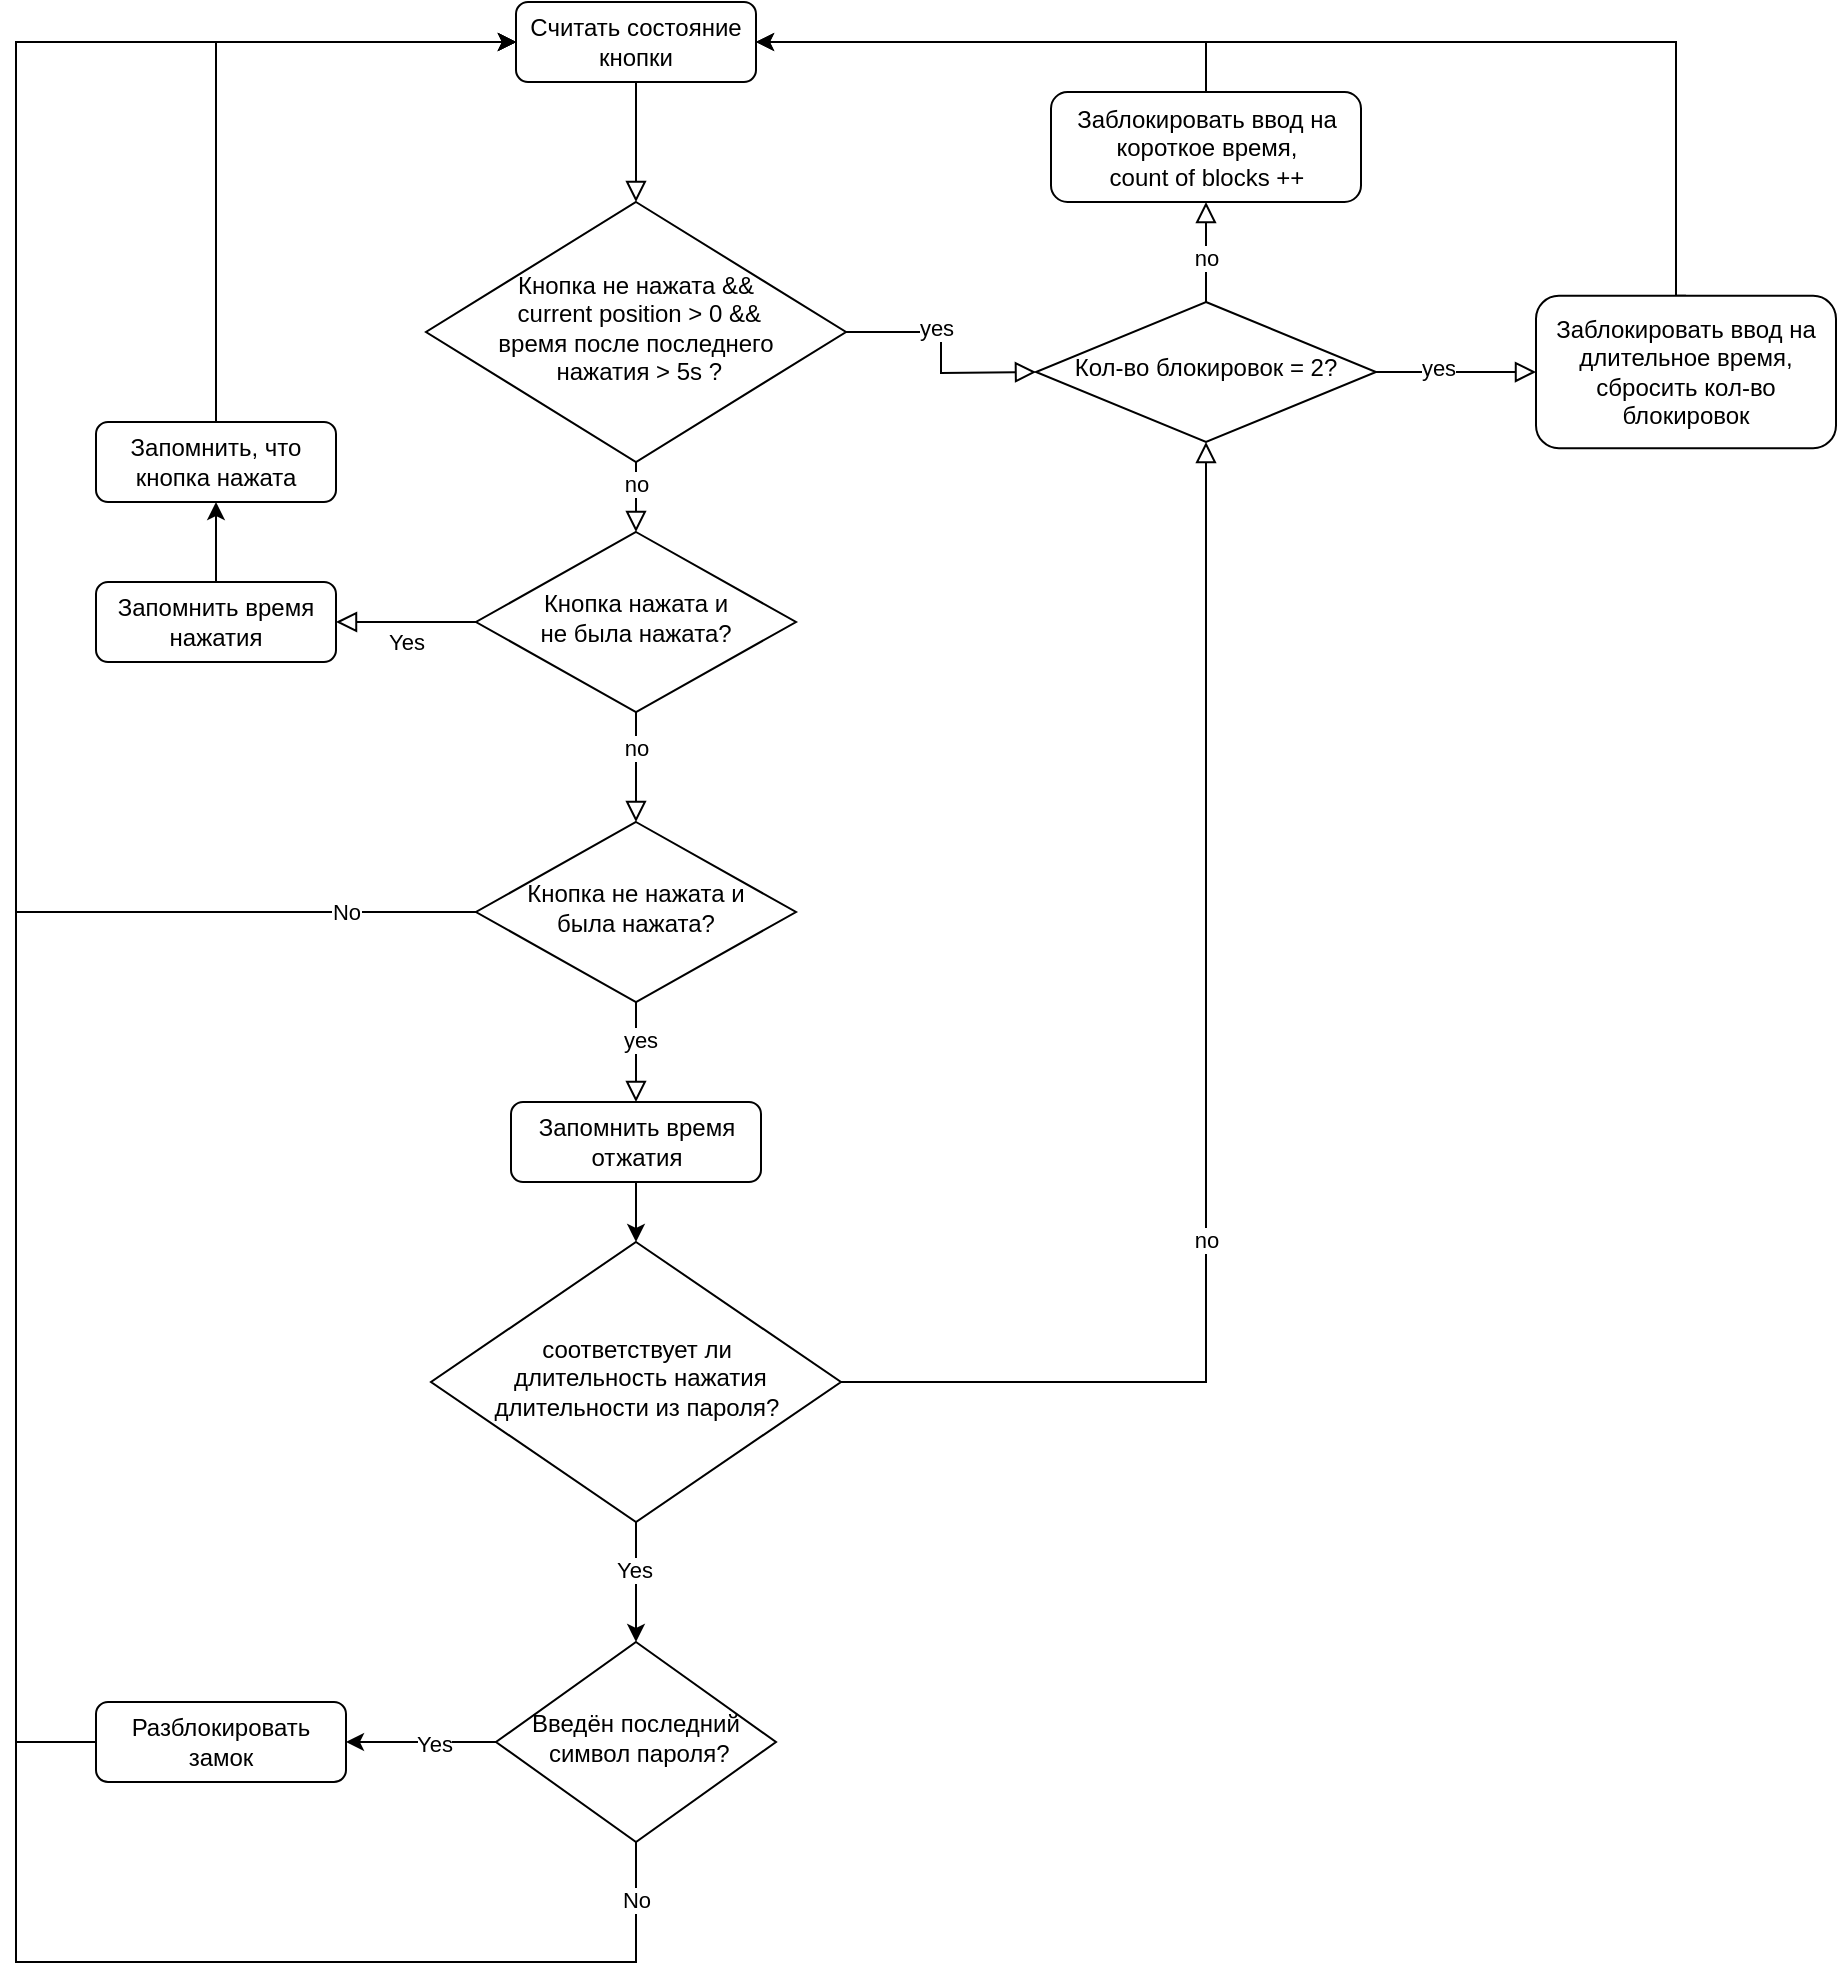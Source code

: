 <mxfile version="15.2.9" type="device"><diagram id="C5RBs43oDa-KdzZeNtuy" name="Page-1"><mxGraphModel dx="2763" dy="1127" grid="1" gridSize="10" guides="1" tooltips="1" connect="1" arrows="1" fold="1" page="1" pageScale="1" pageWidth="827" pageHeight="1169" math="0" shadow="0"><root><mxCell id="WIyWlLk6GJQsqaUBKTNV-0"/><mxCell id="WIyWlLk6GJQsqaUBKTNV-1" parent="WIyWlLk6GJQsqaUBKTNV-0"/><mxCell id="WIyWlLk6GJQsqaUBKTNV-2" value="" style="rounded=0;html=1;jettySize=auto;orthogonalLoop=1;fontSize=11;endArrow=block;endFill=0;endSize=8;strokeWidth=1;shadow=0;labelBackgroundColor=none;edgeStyle=orthogonalEdgeStyle;" parent="WIyWlLk6GJQsqaUBKTNV-1" source="WIyWlLk6GJQsqaUBKTNV-3" target="WIyWlLk6GJQsqaUBKTNV-6" edge="1"><mxGeometry relative="1" as="geometry"/></mxCell><mxCell id="WIyWlLk6GJQsqaUBKTNV-3" value="Считать состояние кнопки" style="rounded=1;whiteSpace=wrap;html=1;fontSize=12;glass=0;strokeWidth=1;shadow=0;" parent="WIyWlLk6GJQsqaUBKTNV-1" vertex="1"><mxGeometry x="160" y="70" width="120" height="40" as="geometry"/></mxCell><mxCell id="WIyWlLk6GJQsqaUBKTNV-6" value="Кнопка не нажата &amp;amp;&amp;amp;&lt;br&gt;&amp;nbsp;current position &amp;gt; 0 &amp;amp;&amp;amp;&lt;br&gt;время после последнего&lt;br&gt;&amp;nbsp;нажатия &amp;gt; 5s ?" style="rhombus;whiteSpace=wrap;html=1;shadow=0;fontFamily=Helvetica;fontSize=12;align=center;strokeWidth=1;spacing=6;spacingTop=-4;" parent="WIyWlLk6GJQsqaUBKTNV-1" vertex="1"><mxGeometry x="115" y="170" width="210" height="130" as="geometry"/></mxCell><mxCell id="w96xf1DeIEEroXpYMTwV-11" style="edgeStyle=orthogonalEdgeStyle;rounded=0;orthogonalLoop=1;jettySize=auto;html=1;exitX=0.5;exitY=0;exitDx=0;exitDy=0;" edge="1" parent="WIyWlLk6GJQsqaUBKTNV-1" source="WIyWlLk6GJQsqaUBKTNV-7"><mxGeometry relative="1" as="geometry"><mxPoint x="280" y="90" as="targetPoint"/><Array as="points"><mxPoint x="740" y="90"/></Array></mxGeometry></mxCell><mxCell id="WIyWlLk6GJQsqaUBKTNV-7" value="Заблокировать ввод на длительное время,&lt;br&gt;сбросить кол-во блокировок" style="rounded=1;whiteSpace=wrap;html=1;fontSize=12;glass=0;strokeWidth=1;shadow=0;" parent="WIyWlLk6GJQsqaUBKTNV-1" vertex="1"><mxGeometry x="670" y="216.88" width="150" height="76.25" as="geometry"/></mxCell><mxCell id="WIyWlLk6GJQsqaUBKTNV-9" value="Yes" style="edgeStyle=orthogonalEdgeStyle;rounded=0;html=1;jettySize=auto;orthogonalLoop=1;fontSize=11;endArrow=block;endFill=0;endSize=8;strokeWidth=1;shadow=0;labelBackgroundColor=none;" parent="WIyWlLk6GJQsqaUBKTNV-1" source="WIyWlLk6GJQsqaUBKTNV-10" target="WIyWlLk6GJQsqaUBKTNV-12" edge="1"><mxGeometry y="10" relative="1" as="geometry"><mxPoint as="offset"/></mxGeometry></mxCell><mxCell id="WIyWlLk6GJQsqaUBKTNV-10" value="Кнопка нажата и &lt;br&gt;не была нажата?" style="rhombus;whiteSpace=wrap;html=1;shadow=0;fontFamily=Helvetica;fontSize=12;align=center;strokeWidth=1;spacing=6;spacingTop=-4;" parent="WIyWlLk6GJQsqaUBKTNV-1" vertex="1"><mxGeometry x="140" y="335" width="160" height="90" as="geometry"/></mxCell><mxCell id="w96xf1DeIEEroXpYMTwV-18" style="edgeStyle=orthogonalEdgeStyle;rounded=0;orthogonalLoop=1;jettySize=auto;html=1;exitX=0.5;exitY=0;exitDx=0;exitDy=0;entryX=0.5;entryY=1;entryDx=0;entryDy=0;" edge="1" parent="WIyWlLk6GJQsqaUBKTNV-1" source="WIyWlLk6GJQsqaUBKTNV-12" target="w96xf1DeIEEroXpYMTwV-17"><mxGeometry relative="1" as="geometry"/></mxCell><mxCell id="WIyWlLk6GJQsqaUBKTNV-12" value="Запомнить время нажатия" style="rounded=1;whiteSpace=wrap;html=1;fontSize=12;glass=0;strokeWidth=1;shadow=0;" parent="WIyWlLk6GJQsqaUBKTNV-1" vertex="1"><mxGeometry x="-50" y="360" width="120" height="40" as="geometry"/></mxCell><mxCell id="w96xf1DeIEEroXpYMTwV-0" style="edgeStyle=orthogonalEdgeStyle;rounded=0;html=1;jettySize=auto;orthogonalLoop=1;entryX=0;entryY=0.5;entryDx=0;entryDy=0;exitX=0.5;exitY=1;exitDx=0;exitDy=0;" edge="1" parent="WIyWlLk6GJQsqaUBKTNV-1" source="w96xf1DeIEEroXpYMTwV-38" target="WIyWlLk6GJQsqaUBKTNV-3"><mxGeometry relative="1" as="geometry"><mxPoint x="430" y="1020" as="sourcePoint"/><mxPoint x="410" y="455" as="targetPoint"/><Array as="points"><mxPoint x="220" y="1050"/><mxPoint x="-90" y="1050"/><mxPoint x="-90" y="90"/></Array></mxGeometry></mxCell><mxCell id="w96xf1DeIEEroXpYMTwV-34" value="No" style="edgeLabel;html=1;align=center;verticalAlign=middle;resizable=0;points=[];" vertex="1" connectable="0" parent="w96xf1DeIEEroXpYMTwV-0"><mxGeometry x="-0.968" y="3" relative="1" as="geometry"><mxPoint x="-3" y="3" as="offset"/></mxGeometry></mxCell><mxCell id="w96xf1DeIEEroXpYMTwV-2" value="" style="rounded=0;html=1;jettySize=auto;orthogonalLoop=1;fontSize=11;endArrow=block;endFill=0;endSize=8;strokeWidth=1;shadow=0;labelBackgroundColor=none;edgeStyle=orthogonalEdgeStyle;exitX=1;exitY=0.5;exitDx=0;exitDy=0;" edge="1" parent="WIyWlLk6GJQsqaUBKTNV-1" source="WIyWlLk6GJQsqaUBKTNV-6"><mxGeometry relative="1" as="geometry"><mxPoint x="230" y="130" as="sourcePoint"/><mxPoint x="420" y="255" as="targetPoint"/></mxGeometry></mxCell><mxCell id="w96xf1DeIEEroXpYMTwV-3" value="yes" style="edgeLabel;html=1;align=center;verticalAlign=middle;resizable=0;points=[];" vertex="1" connectable="0" parent="w96xf1DeIEEroXpYMTwV-2"><mxGeometry x="-0.231" y="2" relative="1" as="geometry"><mxPoint as="offset"/></mxGeometry></mxCell><mxCell id="w96xf1DeIEEroXpYMTwV-4" value="Кол-во блокировок = 2?" style="rhombus;whiteSpace=wrap;html=1;shadow=0;fontFamily=Helvetica;fontSize=12;align=center;strokeWidth=1;spacing=6;spacingTop=-4;" vertex="1" parent="WIyWlLk6GJQsqaUBKTNV-1"><mxGeometry x="420" y="220" width="170" height="70" as="geometry"/></mxCell><mxCell id="w96xf1DeIEEroXpYMTwV-5" value="" style="rounded=0;html=1;jettySize=auto;orthogonalLoop=1;fontSize=11;endArrow=block;endFill=0;endSize=8;strokeWidth=1;shadow=0;labelBackgroundColor=none;edgeStyle=orthogonalEdgeStyle;entryX=0;entryY=0.5;entryDx=0;entryDy=0;exitX=1;exitY=0.5;exitDx=0;exitDy=0;" edge="1" parent="WIyWlLk6GJQsqaUBKTNV-1" source="w96xf1DeIEEroXpYMTwV-4" target="WIyWlLk6GJQsqaUBKTNV-7"><mxGeometry relative="1" as="geometry"><mxPoint x="610" y="270" as="sourcePoint"/><mxPoint x="430" y="265" as="targetPoint"/></mxGeometry></mxCell><mxCell id="w96xf1DeIEEroXpYMTwV-6" value="yes" style="edgeLabel;html=1;align=center;verticalAlign=middle;resizable=0;points=[];" vertex="1" connectable="0" parent="w96xf1DeIEEroXpYMTwV-5"><mxGeometry x="-0.231" y="2" relative="1" as="geometry"><mxPoint as="offset"/></mxGeometry></mxCell><mxCell id="w96xf1DeIEEroXpYMTwV-10" style="edgeStyle=orthogonalEdgeStyle;rounded=0;orthogonalLoop=1;jettySize=auto;html=1;exitX=0.5;exitY=0;exitDx=0;exitDy=0;entryX=1;entryY=0.5;entryDx=0;entryDy=0;" edge="1" parent="WIyWlLk6GJQsqaUBKTNV-1" source="w96xf1DeIEEroXpYMTwV-7" target="WIyWlLk6GJQsqaUBKTNV-3"><mxGeometry relative="1" as="geometry"/></mxCell><mxCell id="w96xf1DeIEEroXpYMTwV-7" value="Заблокировать ввод на короткое время,&lt;br&gt;count of blocks ++" style="rounded=1;whiteSpace=wrap;html=1;fontSize=12;glass=0;strokeWidth=1;shadow=0;" vertex="1" parent="WIyWlLk6GJQsqaUBKTNV-1"><mxGeometry x="427.5" y="115" width="155" height="55" as="geometry"/></mxCell><mxCell id="w96xf1DeIEEroXpYMTwV-8" value="" style="rounded=0;html=1;jettySize=auto;orthogonalLoop=1;fontSize=11;endArrow=block;endFill=0;endSize=8;strokeWidth=1;shadow=0;labelBackgroundColor=none;edgeStyle=orthogonalEdgeStyle;exitX=0.5;exitY=0;exitDx=0;exitDy=0;entryX=0.5;entryY=1;entryDx=0;entryDy=0;" edge="1" parent="WIyWlLk6GJQsqaUBKTNV-1" source="w96xf1DeIEEroXpYMTwV-4" target="w96xf1DeIEEroXpYMTwV-7"><mxGeometry relative="1" as="geometry"><mxPoint x="570" y="200" as="sourcePoint"/><mxPoint x="570" y="200" as="targetPoint"/><Array as="points"><mxPoint x="505" y="190"/><mxPoint x="505" y="190"/></Array></mxGeometry></mxCell><mxCell id="w96xf1DeIEEroXpYMTwV-9" value="no" style="edgeLabel;html=1;align=center;verticalAlign=middle;resizable=0;points=[];" vertex="1" connectable="0" parent="w96xf1DeIEEroXpYMTwV-8"><mxGeometry x="-0.231" y="2" relative="1" as="geometry"><mxPoint x="2" y="-3" as="offset"/></mxGeometry></mxCell><mxCell id="w96xf1DeIEEroXpYMTwV-14" value="" style="rounded=0;html=1;jettySize=auto;orthogonalLoop=1;fontSize=11;endArrow=block;endFill=0;endSize=8;strokeWidth=1;shadow=0;labelBackgroundColor=none;edgeStyle=orthogonalEdgeStyle;entryX=0.5;entryY=0;entryDx=0;entryDy=0;exitX=0.5;exitY=1;exitDx=0;exitDy=0;" edge="1" parent="WIyWlLk6GJQsqaUBKTNV-1" source="WIyWlLk6GJQsqaUBKTNV-6" target="WIyWlLk6GJQsqaUBKTNV-10"><mxGeometry relative="1" as="geometry"><mxPoint x="220" y="240" as="sourcePoint"/><mxPoint x="379.5" y="250" as="targetPoint"/><Array as="points"/></mxGeometry></mxCell><mxCell id="w96xf1DeIEEroXpYMTwV-15" value="no" style="edgeLabel;html=1;align=center;verticalAlign=middle;resizable=0;points=[];" vertex="1" connectable="0" parent="w96xf1DeIEEroXpYMTwV-14"><mxGeometry x="-0.231" y="2" relative="1" as="geometry"><mxPoint x="-2" y="-3" as="offset"/></mxGeometry></mxCell><mxCell id="w96xf1DeIEEroXpYMTwV-19" style="edgeStyle=orthogonalEdgeStyle;rounded=0;orthogonalLoop=1;jettySize=auto;html=1;exitX=0.5;exitY=0;exitDx=0;exitDy=0;entryX=0;entryY=0.5;entryDx=0;entryDy=0;" edge="1" parent="WIyWlLk6GJQsqaUBKTNV-1" source="w96xf1DeIEEroXpYMTwV-17" target="WIyWlLk6GJQsqaUBKTNV-3"><mxGeometry relative="1" as="geometry"/></mxCell><mxCell id="w96xf1DeIEEroXpYMTwV-17" value="Запомнить, что кнопка нажата" style="rounded=1;whiteSpace=wrap;html=1;fontSize=12;glass=0;strokeWidth=1;shadow=0;" vertex="1" parent="WIyWlLk6GJQsqaUBKTNV-1"><mxGeometry x="-50" y="280" width="120" height="40" as="geometry"/></mxCell><mxCell id="w96xf1DeIEEroXpYMTwV-23" style="edgeStyle=orthogonalEdgeStyle;rounded=0;orthogonalLoop=1;jettySize=auto;html=1;exitX=0;exitY=0.5;exitDx=0;exitDy=0;entryX=0;entryY=0.5;entryDx=0;entryDy=0;" edge="1" parent="WIyWlLk6GJQsqaUBKTNV-1" source="w96xf1DeIEEroXpYMTwV-20" target="WIyWlLk6GJQsqaUBKTNV-3"><mxGeometry relative="1" as="geometry"><Array as="points"><mxPoint x="-90" y="525"/><mxPoint x="-90" y="90"/></Array></mxGeometry></mxCell><mxCell id="w96xf1DeIEEroXpYMTwV-25" value="No" style="edgeLabel;html=1;align=center;verticalAlign=middle;resizable=0;points=[];" vertex="1" connectable="0" parent="w96xf1DeIEEroXpYMTwV-23"><mxGeometry x="-0.846" y="-2" relative="1" as="geometry"><mxPoint x="5" y="2" as="offset"/></mxGeometry></mxCell><mxCell id="w96xf1DeIEEroXpYMTwV-20" value="Кнопка не нажата и &lt;br&gt;была нажата?" style="rhombus;whiteSpace=wrap;html=1;shadow=0;fontFamily=Helvetica;fontSize=12;align=center;strokeWidth=1;spacing=6;spacingTop=-4;" vertex="1" parent="WIyWlLk6GJQsqaUBKTNV-1"><mxGeometry x="140" y="480" width="160" height="90" as="geometry"/></mxCell><mxCell id="w96xf1DeIEEroXpYMTwV-21" value="" style="rounded=0;html=1;jettySize=auto;orthogonalLoop=1;fontSize=11;endArrow=block;endFill=0;endSize=8;strokeWidth=1;shadow=0;labelBackgroundColor=none;edgeStyle=orthogonalEdgeStyle;entryX=0.5;entryY=0;entryDx=0;entryDy=0;exitX=0.5;exitY=1;exitDx=0;exitDy=0;" edge="1" parent="WIyWlLk6GJQsqaUBKTNV-1" source="WIyWlLk6GJQsqaUBKTNV-10" target="w96xf1DeIEEroXpYMTwV-20"><mxGeometry relative="1" as="geometry"><mxPoint x="260" y="440" as="sourcePoint"/><mxPoint x="260" y="495" as="targetPoint"/><Array as="points"><mxPoint x="220" y="450"/><mxPoint x="220" y="450"/></Array></mxGeometry></mxCell><mxCell id="w96xf1DeIEEroXpYMTwV-22" value="no" style="edgeLabel;html=1;align=center;verticalAlign=middle;resizable=0;points=[];" vertex="1" connectable="0" parent="w96xf1DeIEEroXpYMTwV-21"><mxGeometry x="-0.231" y="2" relative="1" as="geometry"><mxPoint x="-2" y="-3" as="offset"/></mxGeometry></mxCell><mxCell id="w96xf1DeIEEroXpYMTwV-33" style="edgeStyle=orthogonalEdgeStyle;rounded=0;orthogonalLoop=1;jettySize=auto;html=1;exitX=0.5;exitY=1;exitDx=0;exitDy=0;entryX=0.5;entryY=0;entryDx=0;entryDy=0;" edge="1" parent="WIyWlLk6GJQsqaUBKTNV-1" source="w96xf1DeIEEroXpYMTwV-27" target="w96xf1DeIEEroXpYMTwV-32"><mxGeometry relative="1" as="geometry"/></mxCell><mxCell id="w96xf1DeIEEroXpYMTwV-27" value="Запомнить время отжатия" style="rounded=1;whiteSpace=wrap;html=1;fontSize=12;glass=0;strokeWidth=1;shadow=0;" vertex="1" parent="WIyWlLk6GJQsqaUBKTNV-1"><mxGeometry x="157.5" y="620" width="125" height="40" as="geometry"/></mxCell><mxCell id="w96xf1DeIEEroXpYMTwV-29" value="" style="rounded=0;html=1;jettySize=auto;orthogonalLoop=1;fontSize=11;endArrow=block;endFill=0;endSize=8;strokeWidth=1;shadow=0;labelBackgroundColor=none;edgeStyle=orthogonalEdgeStyle;entryX=0.5;entryY=0;entryDx=0;entryDy=0;exitX=0.5;exitY=1;exitDx=0;exitDy=0;" edge="1" parent="WIyWlLk6GJQsqaUBKTNV-1" source="w96xf1DeIEEroXpYMTwV-20" target="w96xf1DeIEEroXpYMTwV-27"><mxGeometry relative="1" as="geometry"><mxPoint x="502.5" y="580" as="sourcePoint"/><mxPoint x="582.5" y="580.005" as="targetPoint"/></mxGeometry></mxCell><mxCell id="w96xf1DeIEEroXpYMTwV-30" value="yes" style="edgeLabel;html=1;align=center;verticalAlign=middle;resizable=0;points=[];" vertex="1" connectable="0" parent="w96xf1DeIEEroXpYMTwV-29"><mxGeometry x="-0.231" y="2" relative="1" as="geometry"><mxPoint as="offset"/></mxGeometry></mxCell><mxCell id="w96xf1DeIEEroXpYMTwV-39" style="edgeStyle=orthogonalEdgeStyle;rounded=0;orthogonalLoop=1;jettySize=auto;html=1;exitX=0.5;exitY=1;exitDx=0;exitDy=0;entryX=0.5;entryY=0;entryDx=0;entryDy=0;" edge="1" parent="WIyWlLk6GJQsqaUBKTNV-1" source="w96xf1DeIEEroXpYMTwV-32" target="w96xf1DeIEEroXpYMTwV-38"><mxGeometry relative="1" as="geometry"/></mxCell><mxCell id="w96xf1DeIEEroXpYMTwV-40" value="Yes" style="edgeLabel;html=1;align=center;verticalAlign=middle;resizable=0;points=[];" vertex="1" connectable="0" parent="w96xf1DeIEEroXpYMTwV-39"><mxGeometry x="-0.216" y="-1" relative="1" as="geometry"><mxPoint as="offset"/></mxGeometry></mxCell><mxCell id="w96xf1DeIEEroXpYMTwV-32" value="&lt;span&gt;соответствует ли&lt;br&gt;&amp;nbsp;длительность нажатия &lt;br&gt;длительности из пароля?&lt;/span&gt;" style="rhombus;whiteSpace=wrap;html=1;shadow=0;fontFamily=Helvetica;fontSize=12;align=center;strokeWidth=1;spacing=6;spacingTop=-4;" vertex="1" parent="WIyWlLk6GJQsqaUBKTNV-1"><mxGeometry x="117.5" y="690" width="205" height="140" as="geometry"/></mxCell><mxCell id="w96xf1DeIEEroXpYMTwV-35" value="" style="rounded=0;html=1;jettySize=auto;orthogonalLoop=1;fontSize=11;endArrow=block;endFill=0;endSize=8;strokeWidth=1;shadow=0;labelBackgroundColor=none;edgeStyle=orthogonalEdgeStyle;exitX=1;exitY=0.5;exitDx=0;exitDy=0;entryX=0.5;entryY=1;entryDx=0;entryDy=0;" edge="1" parent="WIyWlLk6GJQsqaUBKTNV-1" source="w96xf1DeIEEroXpYMTwV-32" target="w96xf1DeIEEroXpYMTwV-4"><mxGeometry relative="1" as="geometry"><mxPoint x="530" y="770" as="sourcePoint"/><mxPoint x="530" y="720" as="targetPoint"/><Array as="points"><mxPoint x="505" y="760"/></Array></mxGeometry></mxCell><mxCell id="w96xf1DeIEEroXpYMTwV-36" value="no" style="edgeLabel;html=1;align=center;verticalAlign=middle;resizable=0;points=[];" vertex="1" connectable="0" parent="w96xf1DeIEEroXpYMTwV-35"><mxGeometry x="-0.231" y="2" relative="1" as="geometry"><mxPoint x="2" y="-3" as="offset"/></mxGeometry></mxCell><mxCell id="w96xf1DeIEEroXpYMTwV-42" style="edgeStyle=orthogonalEdgeStyle;rounded=0;orthogonalLoop=1;jettySize=auto;html=1;exitX=0;exitY=0.5;exitDx=0;exitDy=0;entryX=1;entryY=0.5;entryDx=0;entryDy=0;" edge="1" parent="WIyWlLk6GJQsqaUBKTNV-1" source="w96xf1DeIEEroXpYMTwV-38" target="w96xf1DeIEEroXpYMTwV-41"><mxGeometry relative="1" as="geometry"><Array as="points"><mxPoint x="100" y="940"/><mxPoint x="100" y="940"/></Array></mxGeometry></mxCell><mxCell id="w96xf1DeIEEroXpYMTwV-45" value="Yes" style="edgeLabel;html=1;align=center;verticalAlign=middle;resizable=0;points=[];" vertex="1" connectable="0" parent="w96xf1DeIEEroXpYMTwV-42"><mxGeometry x="-0.18" y="1" relative="1" as="geometry"><mxPoint as="offset"/></mxGeometry></mxCell><mxCell id="w96xf1DeIEEroXpYMTwV-38" value="Введён последний&lt;br&gt;&amp;nbsp;символ пароля?" style="rhombus;whiteSpace=wrap;html=1;shadow=0;fontFamily=Helvetica;fontSize=12;align=center;strokeWidth=1;spacing=6;spacingTop=-4;" vertex="1" parent="WIyWlLk6GJQsqaUBKTNV-1"><mxGeometry x="150" y="890" width="140" height="100" as="geometry"/></mxCell><mxCell id="w96xf1DeIEEroXpYMTwV-43" style="edgeStyle=orthogonalEdgeStyle;rounded=0;orthogonalLoop=1;jettySize=auto;html=1;exitX=0;exitY=0.5;exitDx=0;exitDy=0;entryX=0;entryY=0.5;entryDx=0;entryDy=0;" edge="1" parent="WIyWlLk6GJQsqaUBKTNV-1" source="w96xf1DeIEEroXpYMTwV-41" target="WIyWlLk6GJQsqaUBKTNV-3"><mxGeometry relative="1" as="geometry"><Array as="points"><mxPoint x="-90" y="940"/><mxPoint x="-90" y="90"/></Array></mxGeometry></mxCell><mxCell id="w96xf1DeIEEroXpYMTwV-41" value="Разблокировать&lt;br&gt;замок" style="rounded=1;whiteSpace=wrap;html=1;fontSize=12;glass=0;strokeWidth=1;shadow=0;" vertex="1" parent="WIyWlLk6GJQsqaUBKTNV-1"><mxGeometry x="-50" y="920" width="125" height="40" as="geometry"/></mxCell></root></mxGraphModel></diagram></mxfile>